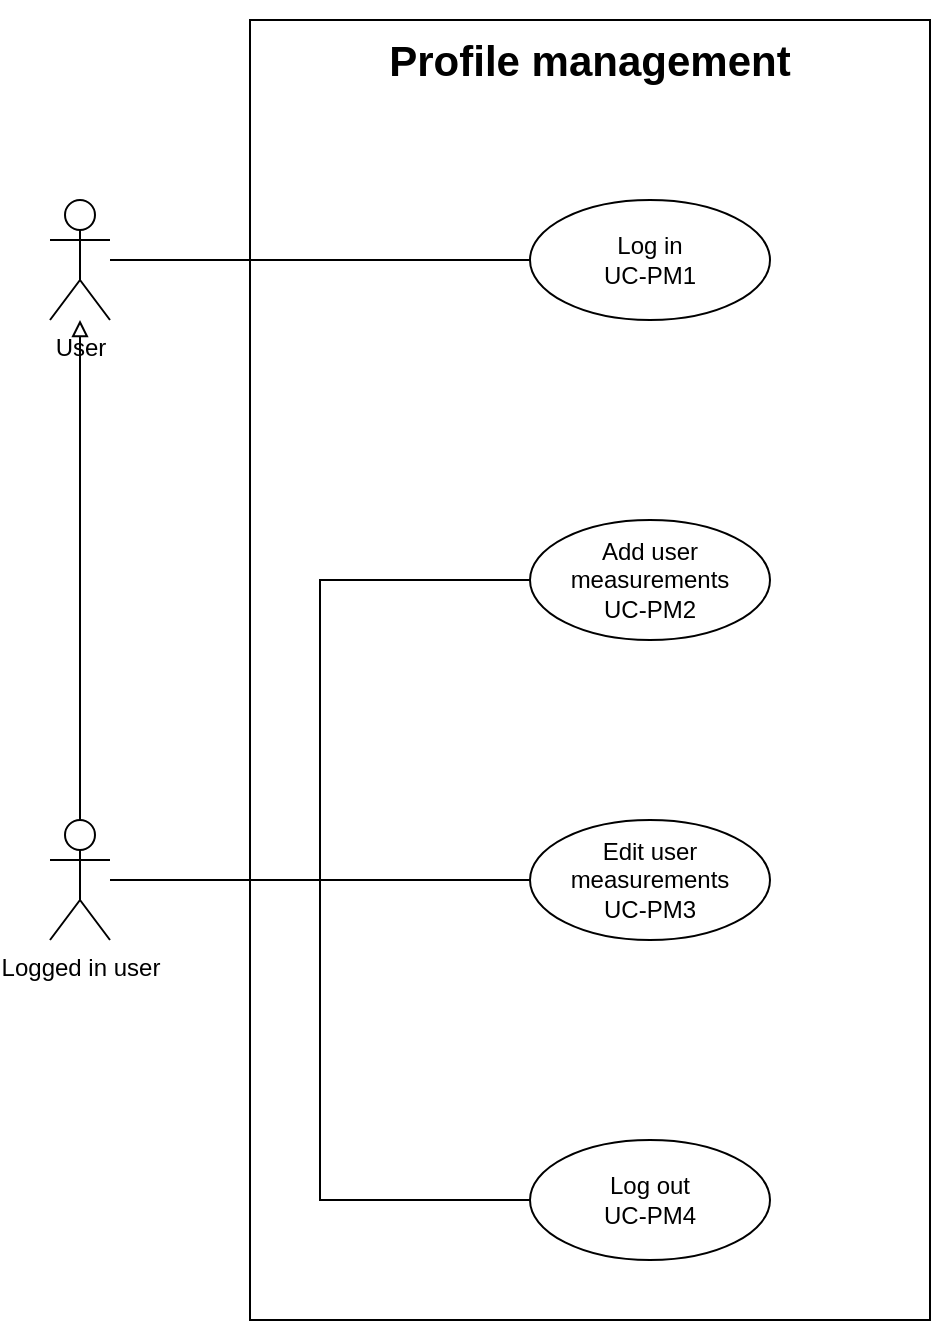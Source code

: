 <mxfile>
    <diagram name="Page-1" id="-OeF0R1DdCPuPqangriA">
        <mxGraphModel dx="1084" dy="787" grid="1" gridSize="10" guides="1" tooltips="1" connect="1" arrows="1" fold="1" page="1" pageScale="1" pageWidth="850" pageHeight="1100" math="0" shadow="0">
            <root>
                <mxCell id="0"/>
                <mxCell id="1" parent="0"/>
                <mxCell id="hsbUgMxmPKQhLj5vE7hx-2" value="" style="rounded=0;whiteSpace=wrap;html=1;fillColor=none;" parent="1" vertex="1">
                    <mxGeometry x="160" y="200" width="340" height="650" as="geometry"/>
                </mxCell>
                <mxCell id="bhym_T0c2_aUUDS_c9zY-8" style="edgeStyle=orthogonalEdgeStyle;rounded=0;orthogonalLoop=1;jettySize=auto;html=1;endArrow=none;endFill=0;" parent="1" source="bhym_T0c2_aUUDS_c9zY-1" target="bhym_T0c2_aUUDS_c9zY-5" edge="1">
                    <mxGeometry relative="1" as="geometry"/>
                </mxCell>
                <mxCell id="bhym_T0c2_aUUDS_c9zY-1" value="User" style="shape=umlActor;verticalLabelPosition=bottom;verticalAlign=top;html=1;outlineConnect=0;fillColor=none;" parent="1" vertex="1">
                    <mxGeometry x="60" y="290" width="30" height="60" as="geometry"/>
                </mxCell>
                <mxCell id="bhym_T0c2_aUUDS_c9zY-10" style="edgeStyle=orthogonalEdgeStyle;rounded=0;orthogonalLoop=1;jettySize=auto;html=1;entryX=0;entryY=0.5;entryDx=0;entryDy=0;endArrow=none;endFill=0;" parent="1" source="bhym_T0c2_aUUDS_c9zY-2" target="bhym_T0c2_aUUDS_c9zY-6" edge="1">
                    <mxGeometry relative="1" as="geometry"/>
                </mxCell>
                <mxCell id="bhym_T0c2_aUUDS_c9zY-13" style="edgeStyle=orthogonalEdgeStyle;rounded=0;orthogonalLoop=1;jettySize=auto;html=1;entryX=0;entryY=0.5;entryDx=0;entryDy=0;endArrow=none;endFill=0;" parent="1" source="bhym_T0c2_aUUDS_c9zY-2" target="bhym_T0c2_aUUDS_c9zY-12" edge="1">
                    <mxGeometry relative="1" as="geometry"/>
                </mxCell>
                <mxCell id="bhym_T0c2_aUUDS_c9zY-15" style="edgeStyle=orthogonalEdgeStyle;rounded=0;orthogonalLoop=1;jettySize=auto;html=1;entryX=0;entryY=0.5;entryDx=0;entryDy=0;endArrow=none;endFill=0;" parent="1" source="bhym_T0c2_aUUDS_c9zY-2" target="bhym_T0c2_aUUDS_c9zY-7" edge="1">
                    <mxGeometry relative="1" as="geometry"/>
                </mxCell>
                <mxCell id="bhym_T0c2_aUUDS_c9zY-2" value="Logged in user" style="shape=umlActor;verticalLabelPosition=bottom;verticalAlign=top;html=1;outlineConnect=0;fillColor=none;" parent="1" vertex="1">
                    <mxGeometry x="60" y="600" width="30" height="60" as="geometry"/>
                </mxCell>
                <mxCell id="bhym_T0c2_aUUDS_c9zY-5" value="Log in&lt;br&gt;UC-PM1" style="ellipse;whiteSpace=wrap;html=1;fillColor=none;" parent="1" vertex="1">
                    <mxGeometry x="300" y="290" width="120" height="60" as="geometry"/>
                </mxCell>
                <mxCell id="bhym_T0c2_aUUDS_c9zY-6" value="Log out&lt;br&gt;UC-PM4" style="ellipse;whiteSpace=wrap;html=1;fillColor=none;" parent="1" vertex="1">
                    <mxGeometry x="300" y="760" width="120" height="60" as="geometry"/>
                </mxCell>
                <mxCell id="bhym_T0c2_aUUDS_c9zY-7" value="Add user measurements&lt;br&gt;UC-PM2" style="ellipse;whiteSpace=wrap;html=1;fillColor=none;" parent="1" vertex="1">
                    <mxGeometry x="300" y="450" width="120" height="60" as="geometry"/>
                </mxCell>
                <mxCell id="bhym_T0c2_aUUDS_c9zY-12" value="Edit user measurements&lt;br&gt;UC-PM3" style="ellipse;whiteSpace=wrap;html=1;fillColor=none;" parent="1" vertex="1">
                    <mxGeometry x="300" y="600" width="120" height="60" as="geometry"/>
                </mxCell>
                <mxCell id="hsbUgMxmPKQhLj5vE7hx-3" value="&lt;font style=&quot;font-size: 21px;&quot;&gt;&lt;b&gt;Profile management&lt;/b&gt;&lt;/font&gt;" style="text;html=1;align=center;verticalAlign=middle;whiteSpace=wrap;rounded=0;" parent="1" vertex="1">
                    <mxGeometry x="195" y="190" width="270" height="60" as="geometry"/>
                </mxCell>
                <mxCell id="2" value="" style="endArrow=block;html=1;exitX=0.5;exitY=0;exitDx=0;exitDy=0;exitPerimeter=0;endFill=0;" parent="1" source="bhym_T0c2_aUUDS_c9zY-2" target="bhym_T0c2_aUUDS_c9zY-1" edge="1">
                    <mxGeometry width="50" height="50" relative="1" as="geometry">
                        <mxPoint x="40" y="470" as="sourcePoint"/>
                        <mxPoint x="90" y="420" as="targetPoint"/>
                    </mxGeometry>
                </mxCell>
            </root>
        </mxGraphModel>
    </diagram>
</mxfile>